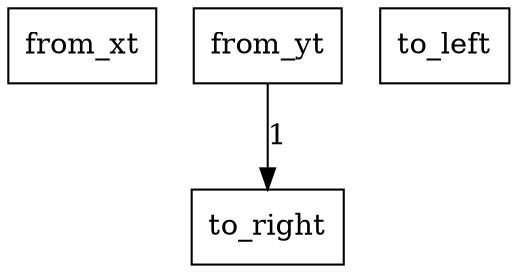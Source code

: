 digraph {
    graph [rankdir=TB
          ,bgcolor=transparent];
    node [shape=box
         ,fillcolor=white
         ,style=filled];
    0 [label=<from_xt>];
    1 [label=<from_yt>];
    2 [label=<to_left>];
    3 [label=<to_right>];
    1 -> 3 [label=1];
}
